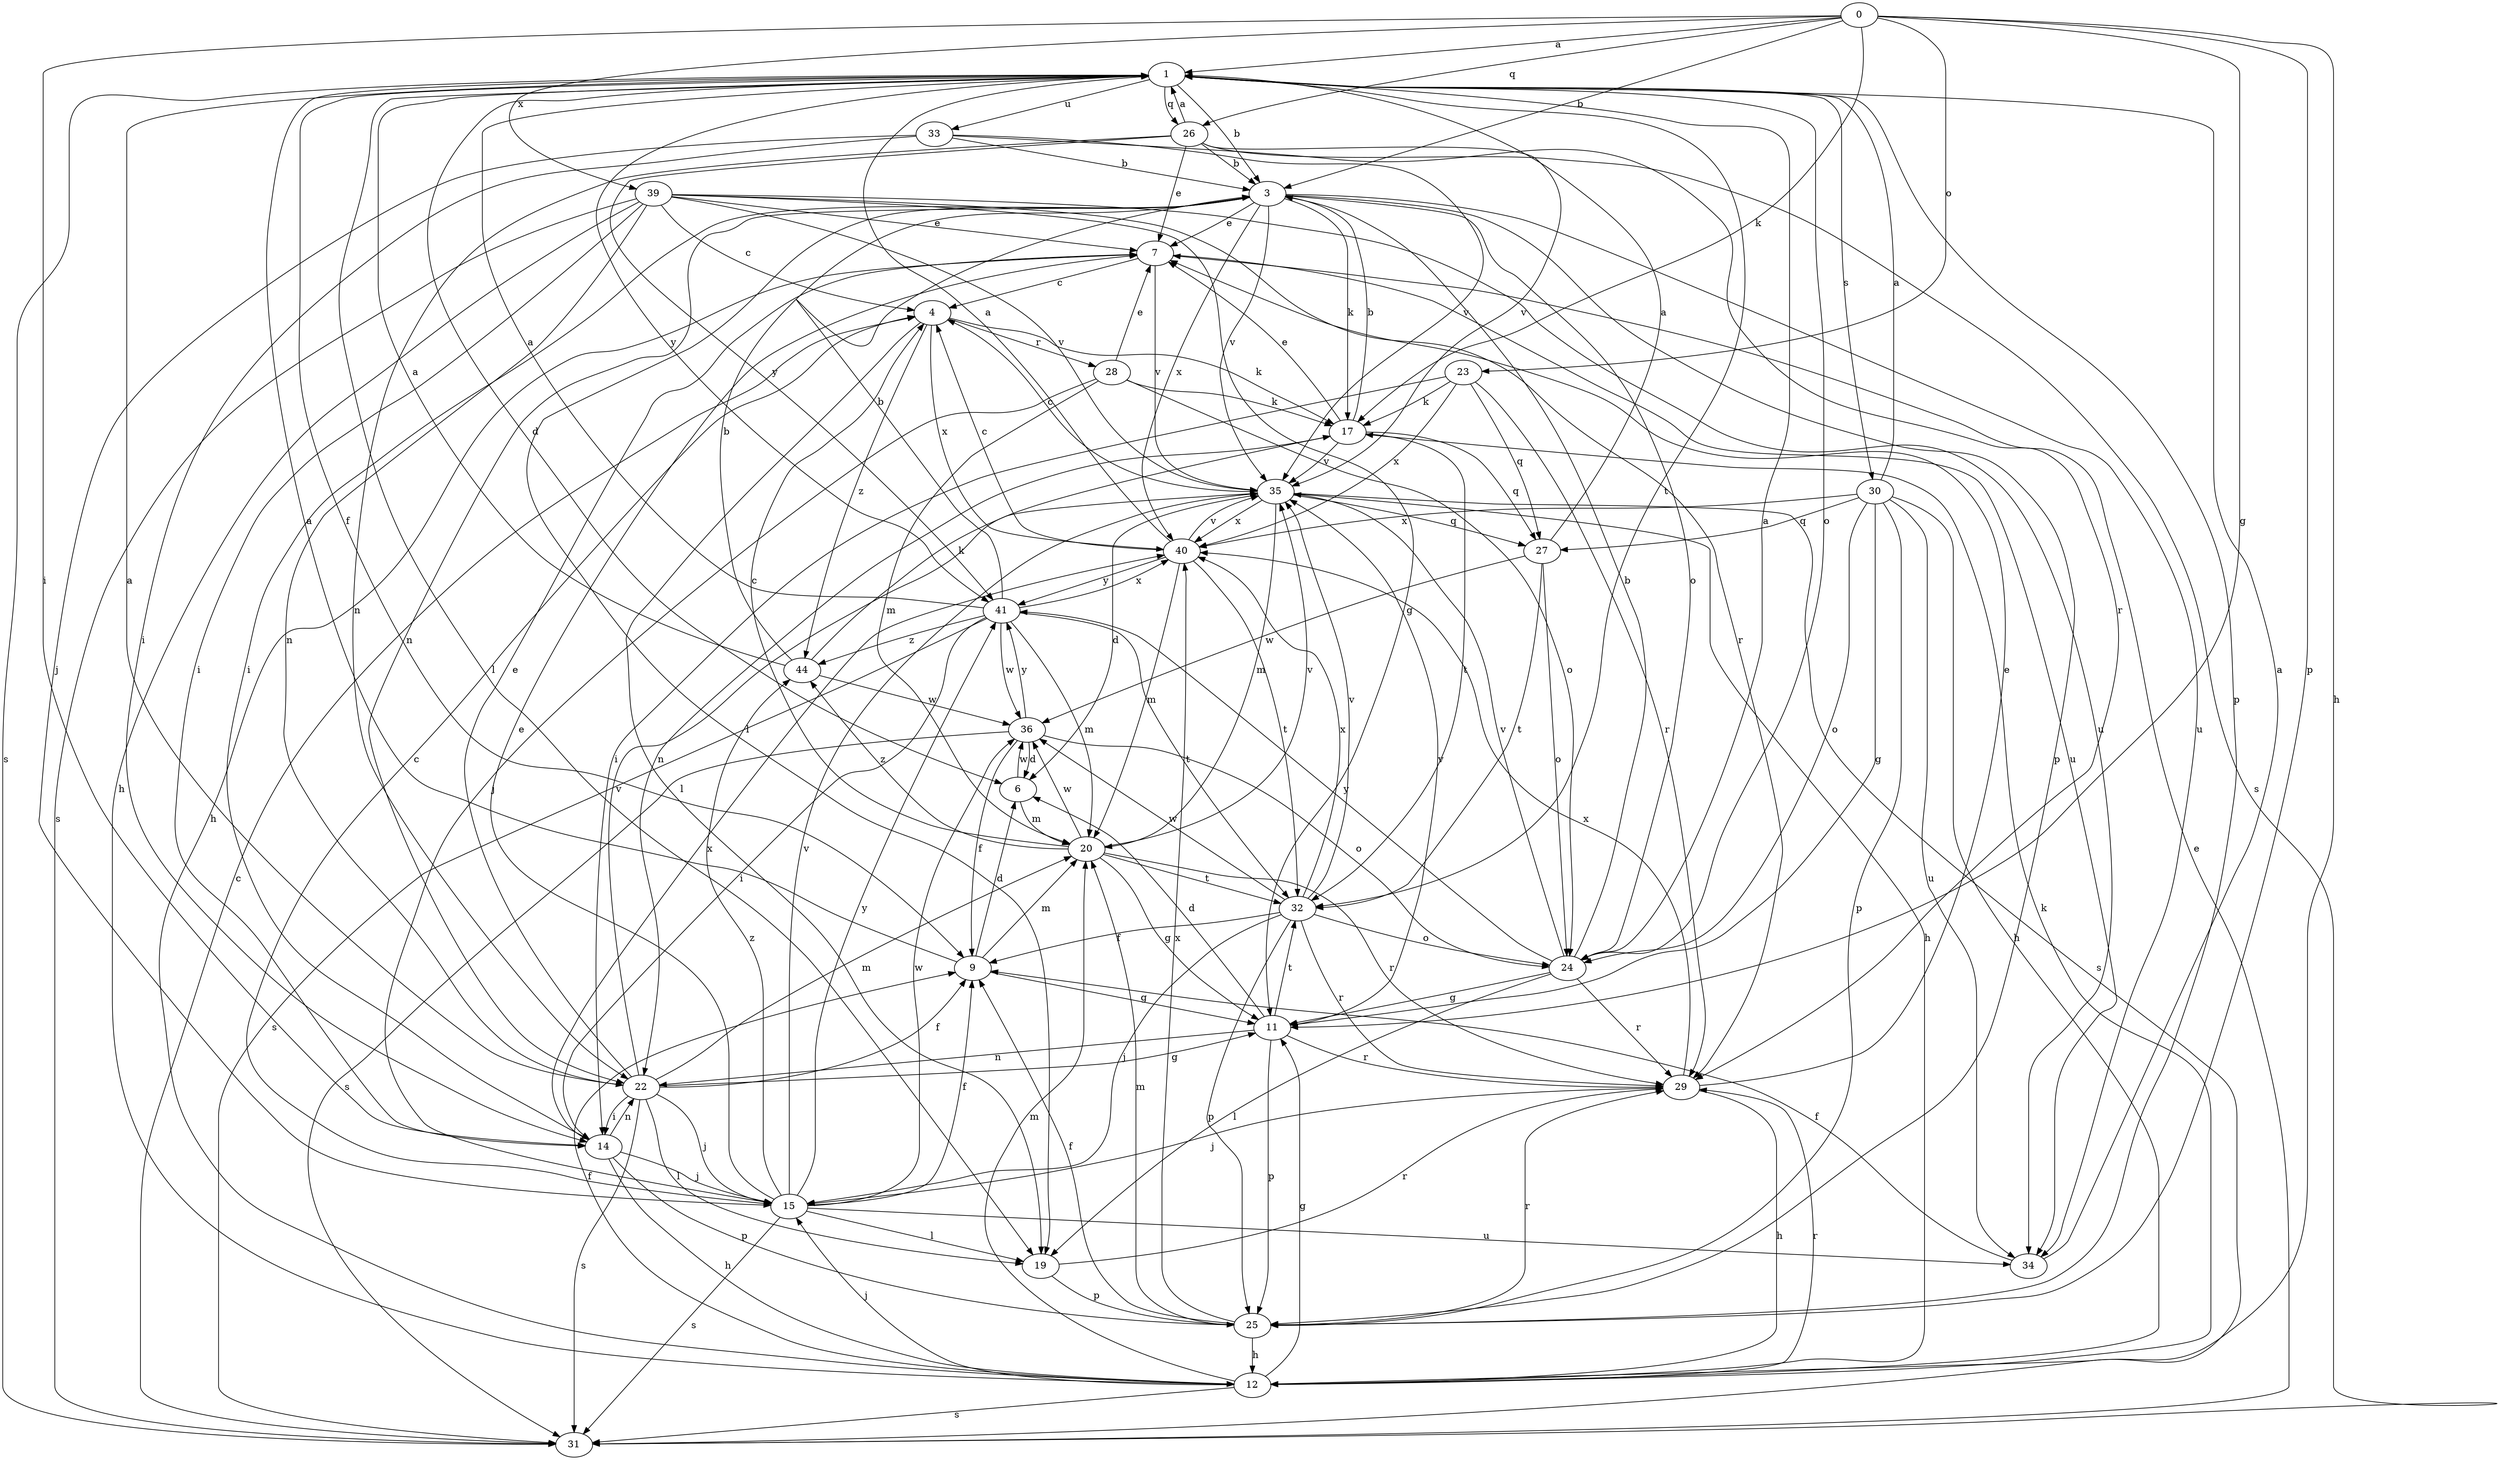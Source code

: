 strict digraph  {
0;
1;
3;
4;
6;
7;
9;
11;
12;
14;
15;
17;
19;
20;
22;
23;
24;
25;
26;
27;
28;
29;
30;
31;
32;
33;
34;
35;
36;
39;
40;
41;
44;
0 -> 1  [label=a];
0 -> 3  [label=b];
0 -> 11  [label=g];
0 -> 12  [label=h];
0 -> 14  [label=i];
0 -> 17  [label=k];
0 -> 23  [label=o];
0 -> 25  [label=p];
0 -> 26  [label=q];
0 -> 39  [label=x];
1 -> 3  [label=b];
1 -> 6  [label=d];
1 -> 9  [label=f];
1 -> 19  [label=l];
1 -> 24  [label=o];
1 -> 25  [label=p];
1 -> 26  [label=q];
1 -> 30  [label=s];
1 -> 31  [label=s];
1 -> 32  [label=t];
1 -> 33  [label=u];
1 -> 41  [label=y];
3 -> 7  [label=e];
3 -> 14  [label=i];
3 -> 17  [label=k];
3 -> 19  [label=l];
3 -> 22  [label=n];
3 -> 24  [label=o];
3 -> 25  [label=p];
3 -> 34  [label=u];
3 -> 35  [label=v];
3 -> 40  [label=x];
4 -> 17  [label=k];
4 -> 19  [label=l];
4 -> 28  [label=r];
4 -> 40  [label=x];
4 -> 44  [label=z];
6 -> 20  [label=m];
6 -> 36  [label=w];
7 -> 4  [label=c];
7 -> 12  [label=h];
7 -> 34  [label=u];
7 -> 35  [label=v];
9 -> 1  [label=a];
9 -> 6  [label=d];
9 -> 11  [label=g];
9 -> 20  [label=m];
11 -> 6  [label=d];
11 -> 22  [label=n];
11 -> 25  [label=p];
11 -> 29  [label=r];
11 -> 32  [label=t];
11 -> 35  [label=v];
12 -> 9  [label=f];
12 -> 11  [label=g];
12 -> 15  [label=j];
12 -> 17  [label=k];
12 -> 20  [label=m];
12 -> 29  [label=r];
12 -> 31  [label=s];
14 -> 12  [label=h];
14 -> 15  [label=j];
14 -> 22  [label=n];
14 -> 25  [label=p];
14 -> 40  [label=x];
15 -> 4  [label=c];
15 -> 7  [label=e];
15 -> 9  [label=f];
15 -> 19  [label=l];
15 -> 31  [label=s];
15 -> 34  [label=u];
15 -> 35  [label=v];
15 -> 36  [label=w];
15 -> 41  [label=y];
15 -> 44  [label=z];
17 -> 3  [label=b];
17 -> 7  [label=e];
17 -> 22  [label=n];
17 -> 27  [label=q];
17 -> 32  [label=t];
17 -> 35  [label=v];
19 -> 25  [label=p];
19 -> 29  [label=r];
20 -> 4  [label=c];
20 -> 11  [label=g];
20 -> 29  [label=r];
20 -> 32  [label=t];
20 -> 35  [label=v];
20 -> 36  [label=w];
20 -> 44  [label=z];
22 -> 1  [label=a];
22 -> 7  [label=e];
22 -> 9  [label=f];
22 -> 11  [label=g];
22 -> 14  [label=i];
22 -> 15  [label=j];
22 -> 19  [label=l];
22 -> 20  [label=m];
22 -> 31  [label=s];
22 -> 35  [label=v];
23 -> 14  [label=i];
23 -> 17  [label=k];
23 -> 27  [label=q];
23 -> 29  [label=r];
23 -> 40  [label=x];
24 -> 1  [label=a];
24 -> 3  [label=b];
24 -> 11  [label=g];
24 -> 19  [label=l];
24 -> 29  [label=r];
24 -> 35  [label=v];
24 -> 41  [label=y];
25 -> 9  [label=f];
25 -> 12  [label=h];
25 -> 20  [label=m];
25 -> 29  [label=r];
25 -> 40  [label=x];
26 -> 1  [label=a];
26 -> 3  [label=b];
26 -> 7  [label=e];
26 -> 22  [label=n];
26 -> 31  [label=s];
26 -> 35  [label=v];
26 -> 41  [label=y];
27 -> 1  [label=a];
27 -> 24  [label=o];
27 -> 32  [label=t];
27 -> 36  [label=w];
28 -> 7  [label=e];
28 -> 15  [label=j];
28 -> 17  [label=k];
28 -> 20  [label=m];
28 -> 24  [label=o];
29 -> 7  [label=e];
29 -> 12  [label=h];
29 -> 15  [label=j];
29 -> 40  [label=x];
30 -> 1  [label=a];
30 -> 11  [label=g];
30 -> 12  [label=h];
30 -> 24  [label=o];
30 -> 25  [label=p];
30 -> 27  [label=q];
30 -> 34  [label=u];
30 -> 40  [label=x];
31 -> 4  [label=c];
31 -> 7  [label=e];
32 -> 9  [label=f];
32 -> 15  [label=j];
32 -> 24  [label=o];
32 -> 25  [label=p];
32 -> 29  [label=r];
32 -> 35  [label=v];
32 -> 36  [label=w];
32 -> 40  [label=x];
33 -> 3  [label=b];
33 -> 14  [label=i];
33 -> 15  [label=j];
33 -> 29  [label=r];
33 -> 35  [label=v];
34 -> 1  [label=a];
34 -> 9  [label=f];
35 -> 4  [label=c];
35 -> 6  [label=d];
35 -> 12  [label=h];
35 -> 20  [label=m];
35 -> 27  [label=q];
35 -> 31  [label=s];
35 -> 40  [label=x];
36 -> 6  [label=d];
36 -> 9  [label=f];
36 -> 24  [label=o];
36 -> 31  [label=s];
36 -> 41  [label=y];
39 -> 4  [label=c];
39 -> 7  [label=e];
39 -> 11  [label=g];
39 -> 12  [label=h];
39 -> 14  [label=i];
39 -> 22  [label=n];
39 -> 29  [label=r];
39 -> 31  [label=s];
39 -> 34  [label=u];
39 -> 35  [label=v];
40 -> 1  [label=a];
40 -> 4  [label=c];
40 -> 20  [label=m];
40 -> 32  [label=t];
40 -> 35  [label=v];
40 -> 41  [label=y];
41 -> 1  [label=a];
41 -> 3  [label=b];
41 -> 14  [label=i];
41 -> 20  [label=m];
41 -> 31  [label=s];
41 -> 32  [label=t];
41 -> 36  [label=w];
41 -> 40  [label=x];
41 -> 44  [label=z];
44 -> 1  [label=a];
44 -> 3  [label=b];
44 -> 17  [label=k];
44 -> 36  [label=w];
}
